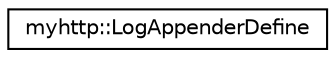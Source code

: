 digraph "Graphical Class Hierarchy"
{
 // LATEX_PDF_SIZE
  edge [fontname="Helvetica",fontsize="10",labelfontname="Helvetica",labelfontsize="10"];
  node [fontname="Helvetica",fontsize="10",shape=record];
  rankdir="LR";
  Node0 [label="myhttp::LogAppenderDefine",height=0.2,width=0.4,color="black", fillcolor="white", style="filled",URL="$structmyhttp_1_1LogAppenderDefine.html",tooltip=" "];
}
